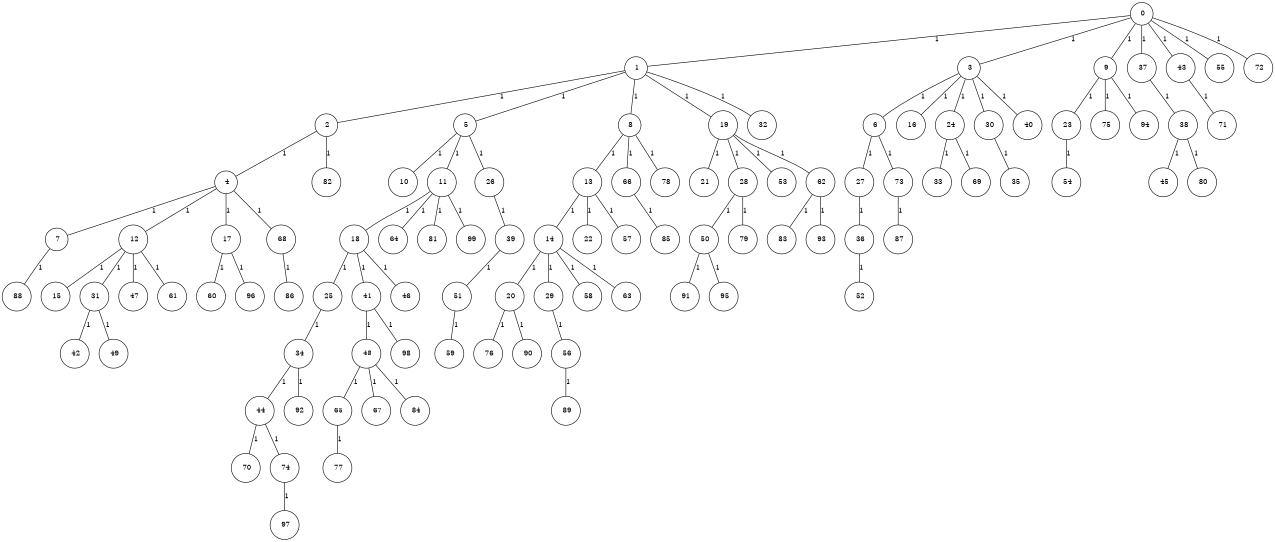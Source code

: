 graph G {
size="8.5,11;"
ratio = "expand;"
fixedsize="true;"
overlap="scale;"
node[shape=circle,width=.12,hight=.12,fontsize=12]
edge[fontsize=12]

0[label=" 0" color=black, pos="0.017798044,1.5685419!"];
1[label=" 1" color=black, pos="2.4052219,0.16619484!"];
2[label=" 2" color=black, pos="2.3983147,1.563108!"];
3[label=" 3" color=black, pos="2.0113194,0.76331552!"];
4[label=" 4" color=black, pos="1.7364395,0.37874532!"];
5[label=" 5" color=black, pos="2.4698256,1.4985354!"];
6[label=" 6" color=black, pos="1.2230212,1.7040257!"];
7[label=" 7" color=black, pos="0.17470553,2.2642406!"];
8[label=" 8" color=black, pos="2.3806646,0.36212502!"];
9[label=" 9" color=black, pos="1.8614481,2.6449292!"];
10[label=" 10" color=black, pos="1.8420325,1.9929351!"];
11[label=" 11" color=black, pos="1.9582578,1.3054846!"];
12[label=" 12" color=black, pos="0.74545927,2.2903656!"];
13[label=" 13" color=black, pos="1.1024267,2.0353881!"];
14[label=" 14" color=black, pos="0.18105248,2.6332363!"];
15[label=" 15" color=black, pos="2.0603532,2.5482616!"];
16[label=" 16" color=black, pos="2.7302593,2.2269043!"];
17[label=" 17" color=black, pos="1.4387065,1.8514702!"];
18[label=" 18" color=black, pos="0.079870678,1.1340908!"];
19[label=" 19" color=black, pos="2.6006559,1.7328257!"];
20[label=" 20" color=black, pos="1.1238054,1.5614!"];
21[label=" 21" color=black, pos="1.8120924,2.5516799!"];
22[label=" 22" color=black, pos="1.336202,1.3489029!"];
23[label=" 23" color=black, pos="2.082393,1.837573!"];
24[label=" 24" color=black, pos="1.8075511,2.4043597!"];
25[label=" 25" color=black, pos="1.9363109,1.5269965!"];
26[label=" 26" color=black, pos="0.10023528,2.05431!"];
27[label=" 27" color=black, pos="2.1006628,1.0470063!"];
28[label=" 28" color=black, pos="1.8103271,0.45070025!"];
29[label=" 29" color=black, pos="0.20519439,0.61556441!"];
30[label=" 30" color=black, pos="1.1872963,0.93795155!"];
31[label=" 31" color=black, pos="2.8616318,1.0823416!"];
32[label=" 32" color=black, pos="1.8400019,0.91544042!"];
33[label=" 33" color=black, pos="2.7425313,2.7924943!"];
34[label=" 34" color=black, pos="1.1035242,2.5436578!"];
35[label=" 35" color=black, pos="0.63394002,0.4286552!"];
36[label=" 36" color=black, pos="0.19907035,0.066686654!"];
37[label=" 37" color=black, pos="2.8817356,0.9456611!"];
38[label=" 38" color=black, pos="2.6467184,0.33872124!"];
39[label=" 39" color=black, pos="2.6591372,0.17753304!"];
40[label=" 40" color=black, pos="2.9077642,2.2754519!"];
41[label=" 41" color=black, pos="1.5354103,2.4930622!"];
42[label=" 42" color=black, pos="0.91475044,1.8431216!"];
43[label=" 43" color=black, pos="0.62738405,0.99295759!"];
44[label=" 44" color=black, pos="1.1511322,2.2307191!"];
45[label=" 45" color=black, pos="2.7418953,0.10189974!"];
46[label=" 46" color=black, pos="2.0599929,1.8969638!"];
47[label=" 47" color=black, pos="1.8616838,1.2182692!"];
48[label=" 48" color=black, pos="0.16747033,2.4197436!"];
49[label=" 49" color=black, pos="0.56166724,1.3418153!"];
50[label=" 50" color=black, pos="2.9495258,2.0251081!"];
51[label=" 51" color=black, pos="0.45671362,0.40336423!"];
52[label=" 52" color=black, pos="1.07771,2.6407137!"];
53[label=" 53" color=black, pos="2.8104636,2.208219!"];
54[label=" 54" color=black, pos="1.1832344,2.5895866!"];
55[label=" 55" color=black, pos="0.17967969,0.81436627!"];
56[label=" 56" color=black, pos="2.3015769,0.050030696!"];
57[label=" 57" color=black, pos="0.1469157,2.3396619!"];
58[label=" 58" color=black, pos="0.57678278,2.6733513!"];
59[label=" 59" color=black, pos="2.3828357,2.6413422!"];
60[label=" 60" color=black, pos="2.7107989,1.280151!"];
61[label=" 61" color=black, pos="2.0246693,2.3917191!"];
62[label=" 62" color=black, pos="2.5935528,1.2528219!"];
63[label=" 63" color=black, pos="0.78916155,0.12038247!"];
64[label=" 64" color=black, pos="0.30129807,0.95398268!"];
65[label=" 65" color=black, pos="0.56225911,0.54465526!"];
66[label=" 66" color=black, pos="2.6584145,0.1725383!"];
67[label=" 67" color=black, pos="1.2947221,0.50179599!"];
68[label=" 68" color=black, pos="2.0959364,1.5267835!"];
69[label=" 69" color=black, pos="0.27031694,0.32850945!"];
70[label=" 70" color=black, pos="1.8998083,2.6371022!"];
71[label=" 71" color=black, pos="2.6485195,1.7797083!"];
72[label=" 72" color=black, pos="0.9278978,0.39803138!"];
73[label=" 73" color=black, pos="2.0273356,0.6291988!"];
74[label=" 74" color=black, pos="2.1606932,2.7270004!"];
75[label=" 75" color=black, pos="0.61561764,2.4609363!"];
76[label=" 76" color=black, pos="1.0107434,0.83215984!"];
77[label=" 77" color=black, pos="1.9062225,2.14493!"];
78[label=" 78" color=black, pos="1.7420007,2.4950006!"];
79[label=" 79" color=black, pos="0.5395168,1.3403378!"];
80[label=" 80" color=black, pos="1.0084,0.9575715!"];
81[label=" 81" color=black, pos="2.6810558,1.7214856!"];
82[label=" 82" color=black, pos="1.3885074,1.2971643!"];
83[label=" 83" color=black, pos="1.6772824,2.7156791!"];
84[label=" 84" color=black, pos="2.7458205,1.9690861!"];
85[label=" 85" color=black, pos="2.7085083,1.4580738!"];
86[label=" 86" color=black, pos="1.8960482,2.8410291!"];
87[label=" 87" color=black, pos="0.22778337,0.90297961!"];
88[label=" 88" color=black, pos="2.9197361,1.2719189!"];
89[label=" 89" color=black, pos="1.4473214,1.442541!"];
90[label=" 90" color=black, pos="2.4418906,1.8399538!"];
91[label=" 91" color=black, pos="0.49780595,2.8071987!"];
92[label=" 92" color=black, pos="1.1034719,1.8956695!"];
93[label=" 93" color=black, pos="0.89030084,1.2624891!"];
94[label=" 94" color=black, pos="2.3068177,1.2219141!"];
95[label=" 95" color=black, pos="2.2848851,2.7707844!"];
96[label=" 96" color=black, pos="1.9854448,1.8054132!"];
97[label=" 97" color=black, pos="2.0361079,1.268595!"];
98[label=" 98" color=black, pos="0.9876594,0.59717139!"];
99[label=" 99" color=black, pos="1.6641818,1.7290918!"];
0--1[label="1"]
0--3[label="1"]
0--9[label="1"]
0--37[label="1"]
0--43[label="1"]
0--55[label="1"]
0--72[label="1"]
1--2[label="1"]
1--5[label="1"]
1--8[label="1"]
1--19[label="1"]
1--32[label="1"]
2--4[label="1"]
2--82[label="1"]
3--6[label="1"]
3--16[label="1"]
3--24[label="1"]
3--30[label="1"]
3--40[label="1"]
4--7[label="1"]
4--12[label="1"]
4--17[label="1"]
4--68[label="1"]
5--10[label="1"]
5--11[label="1"]
5--26[label="1"]
6--27[label="1"]
6--73[label="1"]
7--88[label="1"]
8--13[label="1"]
8--66[label="1"]
8--78[label="1"]
9--23[label="1"]
9--75[label="1"]
9--94[label="1"]
11--18[label="1"]
11--64[label="1"]
11--81[label="1"]
11--99[label="1"]
12--15[label="1"]
12--31[label="1"]
12--47[label="1"]
12--61[label="1"]
13--14[label="1"]
13--22[label="1"]
13--57[label="1"]
14--20[label="1"]
14--29[label="1"]
14--58[label="1"]
14--63[label="1"]
17--60[label="1"]
17--96[label="1"]
18--25[label="1"]
18--41[label="1"]
18--46[label="1"]
19--21[label="1"]
19--28[label="1"]
19--53[label="1"]
19--62[label="1"]
20--76[label="1"]
20--90[label="1"]
23--54[label="1"]
24--33[label="1"]
24--69[label="1"]
25--34[label="1"]
26--39[label="1"]
27--36[label="1"]
28--50[label="1"]
28--79[label="1"]
29--56[label="1"]
30--35[label="1"]
31--42[label="1"]
31--49[label="1"]
34--44[label="1"]
34--92[label="1"]
36--52[label="1"]
37--38[label="1"]
38--45[label="1"]
38--80[label="1"]
39--51[label="1"]
41--48[label="1"]
41--98[label="1"]
43--71[label="1"]
44--70[label="1"]
44--74[label="1"]
48--65[label="1"]
48--67[label="1"]
48--84[label="1"]
50--91[label="1"]
50--95[label="1"]
51--59[label="1"]
56--89[label="1"]
62--83[label="1"]
62--93[label="1"]
65--77[label="1"]
66--85[label="1"]
68--86[label="1"]
73--87[label="1"]
74--97[label="1"]

}
